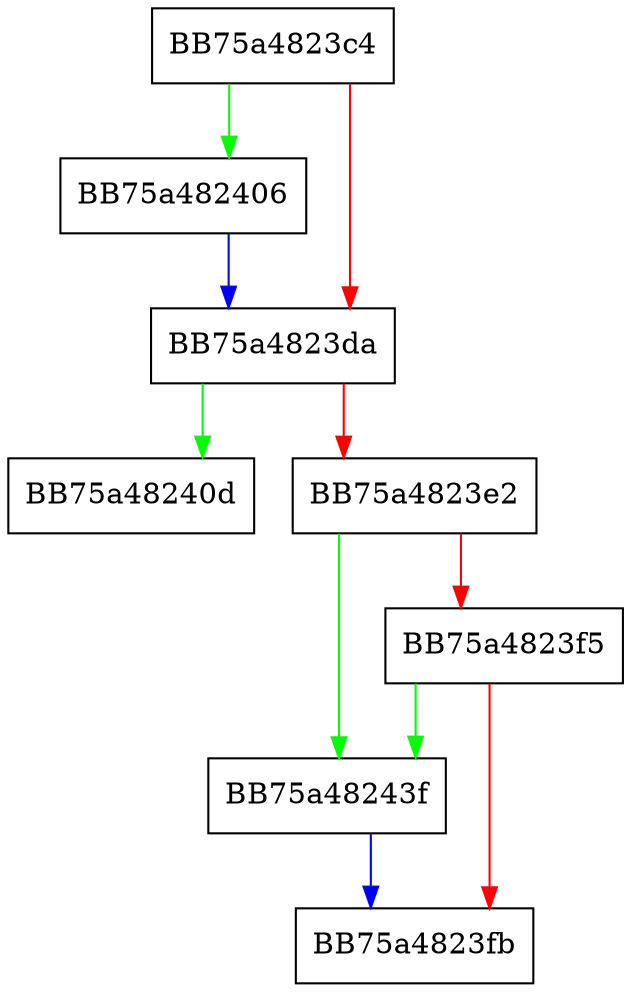digraph adjustHtmlStart {
  node [shape="box"];
  graph [splines=ortho];
  BB75a4823c4 -> BB75a482406 [color="green"];
  BB75a4823c4 -> BB75a4823da [color="red"];
  BB75a4823da -> BB75a48240d [color="green"];
  BB75a4823da -> BB75a4823e2 [color="red"];
  BB75a4823e2 -> BB75a48243f [color="green"];
  BB75a4823e2 -> BB75a4823f5 [color="red"];
  BB75a4823f5 -> BB75a48243f [color="green"];
  BB75a4823f5 -> BB75a4823fb [color="red"];
  BB75a482406 -> BB75a4823da [color="blue"];
  BB75a48243f -> BB75a4823fb [color="blue"];
}